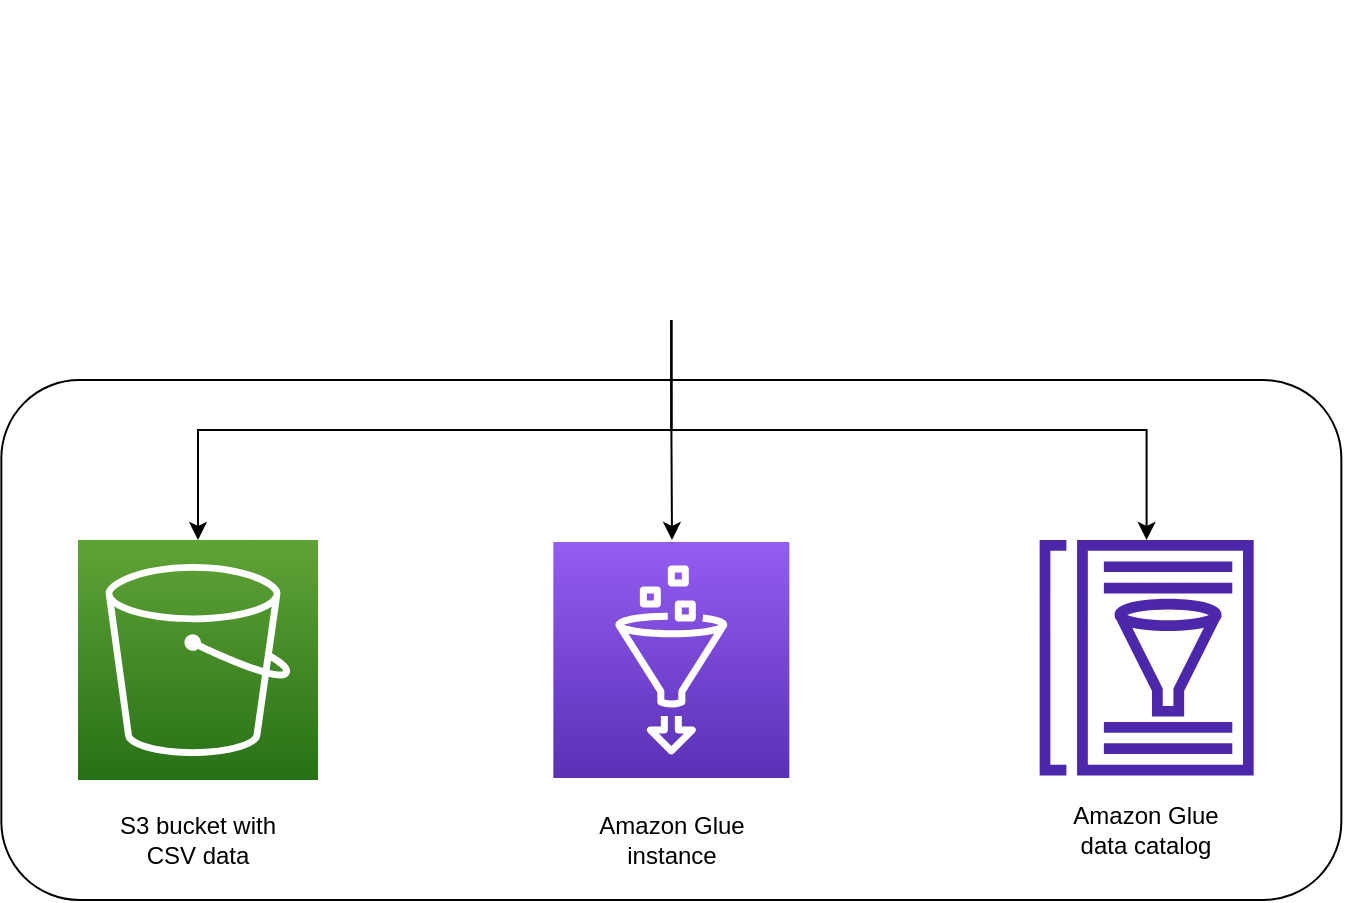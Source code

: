 <mxfile version="20.5.3" type="device" pages="2"><diagram id="NX1gnCtnnI0AzKBhpxuX" name="Page-1"><mxGraphModel dx="1328" dy="548" grid="1" gridSize="10" guides="1" tooltips="1" connect="1" arrows="1" fold="1" page="1" pageScale="1" pageWidth="1100" pageHeight="850" math="0" shadow="0"><root><mxCell id="0"/><mxCell id="1" parent="0"/><mxCell id="1-Mk7cZ-pq2O-nGEUpKu-1" value="" style="sketch=0;points=[[0,0,0],[0.25,0,0],[0.5,0,0],[0.75,0,0],[1,0,0],[0,1,0],[0.25,1,0],[0.5,1,0],[0.75,1,0],[1,1,0],[0,0.25,0],[0,0.5,0],[0,0.75,0],[1,0.25,0],[1,0.5,0],[1,0.75,0]];outlineConnect=0;fontColor=#232F3E;gradientColor=#60A337;gradientDirection=north;fillColor=#277116;strokeColor=#ffffff;dashed=0;verticalLabelPosition=bottom;verticalAlign=top;align=center;html=1;fontSize=12;fontStyle=0;aspect=fixed;shape=mxgraph.aws4.resourceIcon;resIcon=mxgraph.aws4.s3;" vertex="1" parent="1"><mxGeometry x="90" y="280" width="120" height="120" as="geometry"/></mxCell><mxCell id="1-Mk7cZ-pq2O-nGEUpKu-3" value="" style="sketch=0;outlineConnect=0;fontColor=#232F3E;gradientColor=none;fillColor=#4D27AA;strokeColor=none;dashed=0;verticalLabelPosition=bottom;verticalAlign=top;align=center;html=1;fontSize=12;fontStyle=0;aspect=fixed;pointerEvents=1;shape=mxgraph.aws4.glue_data_catalog;" vertex="1" parent="1"><mxGeometry x="570" y="280" width="108.67" height="117.73" as="geometry"/></mxCell><mxCell id="1-Mk7cZ-pq2O-nGEUpKu-5" value="" style="sketch=0;points=[[0,0,0],[0.25,0,0],[0.5,0,0],[0.75,0,0],[1,0,0],[0,1,0],[0.25,1,0],[0.5,1,0],[0.75,1,0],[1,1,0],[0,0.25,0],[0,0.5,0],[0,0.75,0],[1,0.25,0],[1,0.5,0],[1,0.75,0]];outlineConnect=0;fontColor=#232F3E;gradientColor=#945DF2;gradientDirection=north;fillColor=#5A30B5;strokeColor=#ffffff;dashed=0;verticalLabelPosition=bottom;verticalAlign=top;align=center;html=1;fontSize=12;fontStyle=0;aspect=fixed;shape=mxgraph.aws4.resourceIcon;resIcon=mxgraph.aws4.glue;" vertex="1" parent="1"><mxGeometry x="327.67" y="281" width="118" height="118" as="geometry"/></mxCell><mxCell id="1-Mk7cZ-pq2O-nGEUpKu-13" style="edgeStyle=orthogonalEdgeStyle;rounded=0;orthogonalLoop=1;jettySize=auto;html=1;exitX=0.5;exitY=1;exitDx=0;exitDy=0;entryX=0.5;entryY=0;entryDx=0;entryDy=0;entryPerimeter=0;" edge="1" parent="1" source="1-Mk7cZ-pq2O-nGEUpKu-6" target="1-Mk7cZ-pq2O-nGEUpKu-1"><mxGeometry relative="1" as="geometry"/></mxCell><mxCell id="1-Mk7cZ-pq2O-nGEUpKu-14" style="edgeStyle=orthogonalEdgeStyle;rounded=0;orthogonalLoop=1;jettySize=auto;html=1;exitX=0.5;exitY=1;exitDx=0;exitDy=0;" edge="1" parent="1" source="1-Mk7cZ-pq2O-nGEUpKu-6"><mxGeometry relative="1" as="geometry"><mxPoint x="387" y="280" as="targetPoint"/></mxGeometry></mxCell><mxCell id="1-Mk7cZ-pq2O-nGEUpKu-15" style="edgeStyle=orthogonalEdgeStyle;rounded=0;orthogonalLoop=1;jettySize=auto;html=1;exitX=0.5;exitY=1;exitDx=0;exitDy=0;" edge="1" parent="1" source="1-Mk7cZ-pq2O-nGEUpKu-6" target="1-Mk7cZ-pq2O-nGEUpKu-3"><mxGeometry relative="1" as="geometry"/></mxCell><mxCell id="1-Mk7cZ-pq2O-nGEUpKu-6" value="" style="shape=image;verticalLabelPosition=bottom;labelBackgroundColor=default;verticalAlign=top;aspect=fixed;imageAspect=0;image=https://blogs.vmware.com/cloudprovider/files/2019/04/og-image-8b3e4f7d-blog-aspect-ratio.png;" vertex="1" parent="1"><mxGeometry x="280" y="10" width="213.34" height="160" as="geometry"/></mxCell><mxCell id="1-Mk7cZ-pq2O-nGEUpKu-8" value="" style="rounded=1;whiteSpace=wrap;html=1;fillColor=none;" vertex="1" parent="1"><mxGeometry x="51.67" y="200" width="670" height="260" as="geometry"/></mxCell><mxCell id="1-Mk7cZ-pq2O-nGEUpKu-16" value="S3 bucket with CSV data" style="text;html=1;strokeColor=none;fillColor=none;align=center;verticalAlign=middle;whiteSpace=wrap;rounded=0;" vertex="1" parent="1"><mxGeometry x="105" y="410" width="90" height="40" as="geometry"/></mxCell><mxCell id="1-Mk7cZ-pq2O-nGEUpKu-17" value="Amazon Glue instance" style="text;html=1;strokeColor=none;fillColor=none;align=center;verticalAlign=middle;whiteSpace=wrap;rounded=0;" vertex="1" parent="1"><mxGeometry x="341.67" y="410" width="90" height="40" as="geometry"/></mxCell><mxCell id="1-Mk7cZ-pq2O-nGEUpKu-18" value="Amazon Glue data catalog" style="text;html=1;strokeColor=none;fillColor=none;align=center;verticalAlign=middle;whiteSpace=wrap;rounded=0;" vertex="1" parent="1"><mxGeometry x="579.33" y="405" width="90" height="40" as="geometry"/></mxCell></root></mxGraphModel></diagram><diagram id="MCnNrapgUXoJeCDkUnkP" name="Page-2"><mxGraphModel dx="1328" dy="548" grid="1" gridSize="10" guides="1" tooltips="1" connect="1" arrows="1" fold="1" page="1" pageScale="1" pageWidth="1100" pageHeight="850" math="0" shadow="0"><root><mxCell id="0"/><mxCell id="1" parent="0"/><mxCell id="saHIbK6ivWV07jBX_VAS-4" style="edgeStyle=orthogonalEdgeStyle;rounded=0;orthogonalLoop=1;jettySize=auto;html=1;entryX=0;entryY=0.5;entryDx=0;entryDy=0;entryPerimeter=0;" edge="1" parent="1" source="saHIbK6ivWV07jBX_VAS-1" target="saHIbK6ivWV07jBX_VAS-3"><mxGeometry relative="1" as="geometry"><Array as="points"><mxPoint x="260" y="350"/><mxPoint x="260" y="170"/></Array></mxGeometry></mxCell><mxCell id="NYO0d8lzb_qH6yyZDcmY-3" value="" style="edgeStyle=orthogonalEdgeStyle;rounded=0;orthogonalLoop=1;jettySize=auto;html=1;exitX=0.5;exitY=1;exitDx=0;exitDy=0;exitPerimeter=0;" edge="1" parent="1" source="saHIbK6ivWV07jBX_VAS-1" target="saHIbK6ivWV07jBX_VAS-2"><mxGeometry relative="1" as="geometry"><mxPoint x="200" y="490" as="targetPoint"/></mxGeometry></mxCell><mxCell id="saHIbK6ivWV07jBX_VAS-1" value="" style="sketch=0;points=[[0,0,0],[0.25,0,0],[0.5,0,0],[0.75,0,0],[1,0,0],[0,1,0],[0.25,1,0],[0.5,1,0],[0.75,1,0],[1,1,0],[0,0.25,0],[0,0.5,0],[0,0.75,0],[1,0.25,0],[1,0.5,0],[1,0.75,0]];outlineConnect=0;fontColor=#232F3E;gradientColor=#945DF2;gradientDirection=north;fillColor=#5A30B5;strokeColor=#ffffff;dashed=0;verticalLabelPosition=bottom;verticalAlign=top;align=center;html=1;fontSize=12;fontStyle=0;aspect=fixed;shape=mxgraph.aws4.resourceIcon;resIcon=mxgraph.aws4.glue;" vertex="1" parent="1"><mxGeometry x="70" y="280" width="140" height="140" as="geometry"/></mxCell><mxCell id="i04dKUov-y3MHqQn7S_Q-4" style="edgeStyle=orthogonalEdgeStyle;rounded=0;orthogonalLoop=1;jettySize=auto;html=1;" edge="1" parent="1" source="saHIbK6ivWV07jBX_VAS-2" target="i04dKUov-y3MHqQn7S_Q-2"><mxGeometry relative="1" as="geometry"/></mxCell><mxCell id="saHIbK6ivWV07jBX_VAS-2" value="" style="sketch=0;outlineConnect=0;fontColor=#232F3E;gradientColor=none;fillColor=#4D27AA;strokeColor=none;dashed=0;verticalLabelPosition=bottom;verticalAlign=top;align=center;html=1;fontSize=12;fontStyle=0;aspect=fixed;pointerEvents=1;shape=mxgraph.aws4.glue_data_catalog;" vertex="1" parent="1"><mxGeometry x="330.77" y="390" width="129.23" height="140" as="geometry"/></mxCell><mxCell id="saHIbK6ivWV07jBX_VAS-5" style="edgeStyle=orthogonalEdgeStyle;rounded=0;orthogonalLoop=1;jettySize=auto;html=1;exitX=0;exitY=0.5;exitDx=0;exitDy=0;exitPerimeter=0;entryX=1;entryY=0.5;entryDx=0;entryDy=0;entryPerimeter=0;" edge="1" parent="1" source="saHIbK6ivWV07jBX_VAS-3" target="saHIbK6ivWV07jBX_VAS-1"><mxGeometry relative="1" as="geometry"><Array as="points"><mxPoint x="260" y="170"/><mxPoint x="260" y="350"/></Array></mxGeometry></mxCell><mxCell id="saHIbK6ivWV07jBX_VAS-3" value="" style="sketch=0;points=[[0,0,0],[0.25,0,0],[0.5,0,0],[0.75,0,0],[1,0,0],[0,1,0],[0.25,1,0],[0.5,1,0],[0.75,1,0],[1,1,0],[0,0.25,0],[0,0.5,0],[0,0.75,0],[1,0.25,0],[1,0.5,0],[1,0.75,0]];outlineConnect=0;fontColor=#232F3E;gradientColor=#60A337;gradientDirection=north;fillColor=#277116;strokeColor=#ffffff;dashed=0;verticalLabelPosition=bottom;verticalAlign=top;align=center;html=1;fontSize=12;fontStyle=0;aspect=fixed;shape=mxgraph.aws4.resourceIcon;resIcon=mxgraph.aws4.s3;" vertex="1" parent="1"><mxGeometry x="320" y="100" width="140" height="140" as="geometry"/></mxCell><mxCell id="saHIbK6ivWV07jBX_VAS-6" value="1" style="ellipse;whiteSpace=wrap;html=1;aspect=fixed;strokeWidth=2;fontFamily=Tahoma;spacingBottom=4;spacingRight=2;strokeColor=#d3d3d3;fillColor=none;" vertex="1" parent="1"><mxGeometry x="270" y="170" width="20" height="20" as="geometry"/></mxCell><mxCell id="saHIbK6ivWV07jBX_VAS-7" value="2" style="ellipse;whiteSpace=wrap;html=1;aspect=fixed;strokeWidth=2;fontFamily=Tahoma;spacingBottom=4;spacingRight=2;strokeColor=#d3d3d3;fillColor=none;" vertex="1" parent="1"><mxGeometry x="270" y="440" width="20" height="20" as="geometry"/></mxCell><mxCell id="saHIbK6ivWV07jBX_VAS-8" value="3" style="ellipse;whiteSpace=wrap;html=1;aspect=fixed;strokeWidth=2;fontFamily=Tahoma;spacingBottom=4;spacingRight=2;strokeColor=#d3d3d3;fillColor=none;" vertex="1" parent="1"><mxGeometry x="400" y="560" width="20" height="20" as="geometry"/></mxCell><mxCell id="i04dKUov-y3MHqQn7S_Q-2" value="" style="sketch=0;points=[[0,0,0],[0.25,0,0],[0.5,0,0],[0.75,0,0],[1,0,0],[0,1,0],[0.25,1,0],[0.5,1,0],[0.75,1,0],[1,1,0],[0,0.25,0],[0,0.5,0],[0,0.75,0],[1,0.25,0],[1,0.5,0],[1,0.75,0]];outlineConnect=0;fontColor=#232F3E;gradientColor=#945DF2;gradientDirection=north;fillColor=#5A30B5;strokeColor=#ffffff;dashed=0;verticalLabelPosition=bottom;verticalAlign=top;align=center;html=1;fontSize=12;fontStyle=0;aspect=fixed;shape=mxgraph.aws4.resourceIcon;resIcon=mxgraph.aws4.athena;" vertex="1" parent="1"><mxGeometry x="320.38" y="600" width="150" height="150" as="geometry"/></mxCell><mxCell id="_Iq6LJO9xqVZ2vSeZR94-1" value="S3 bucket with CSV data" style="text;html=1;strokeColor=none;fillColor=none;align=center;verticalAlign=middle;whiteSpace=wrap;rounded=0;" vertex="1" parent="1"><mxGeometry x="350" y="240" width="90" height="40" as="geometry"/></mxCell><mxCell id="oymBqVFW8YSkIGdjrC4P-1" value="Amazon Glue data catalog" style="text;html=1;strokeColor=none;fillColor=none;align=center;verticalAlign=middle;whiteSpace=wrap;rounded=0;" vertex="1" parent="1"><mxGeometry x="350.39" y="350" width="90" height="40" as="geometry"/></mxCell><mxCell id="oymBqVFW8YSkIGdjrC4P-2" value="Athena query service" style="text;html=1;strokeColor=none;fillColor=none;align=center;verticalAlign=middle;whiteSpace=wrap;rounded=0;" vertex="1" parent="1"><mxGeometry x="350.39" y="750" width="90" height="40" as="geometry"/></mxCell><mxCell id="NYO0d8lzb_qH6yyZDcmY-1" value="Amazon Glue crawler" style="text;html=1;strokeColor=none;fillColor=none;align=center;verticalAlign=middle;whiteSpace=wrap;rounded=0;" vertex="1" parent="1"><mxGeometry x="95.0" y="240" width="90" height="40" as="geometry"/></mxCell></root></mxGraphModel></diagram></mxfile>